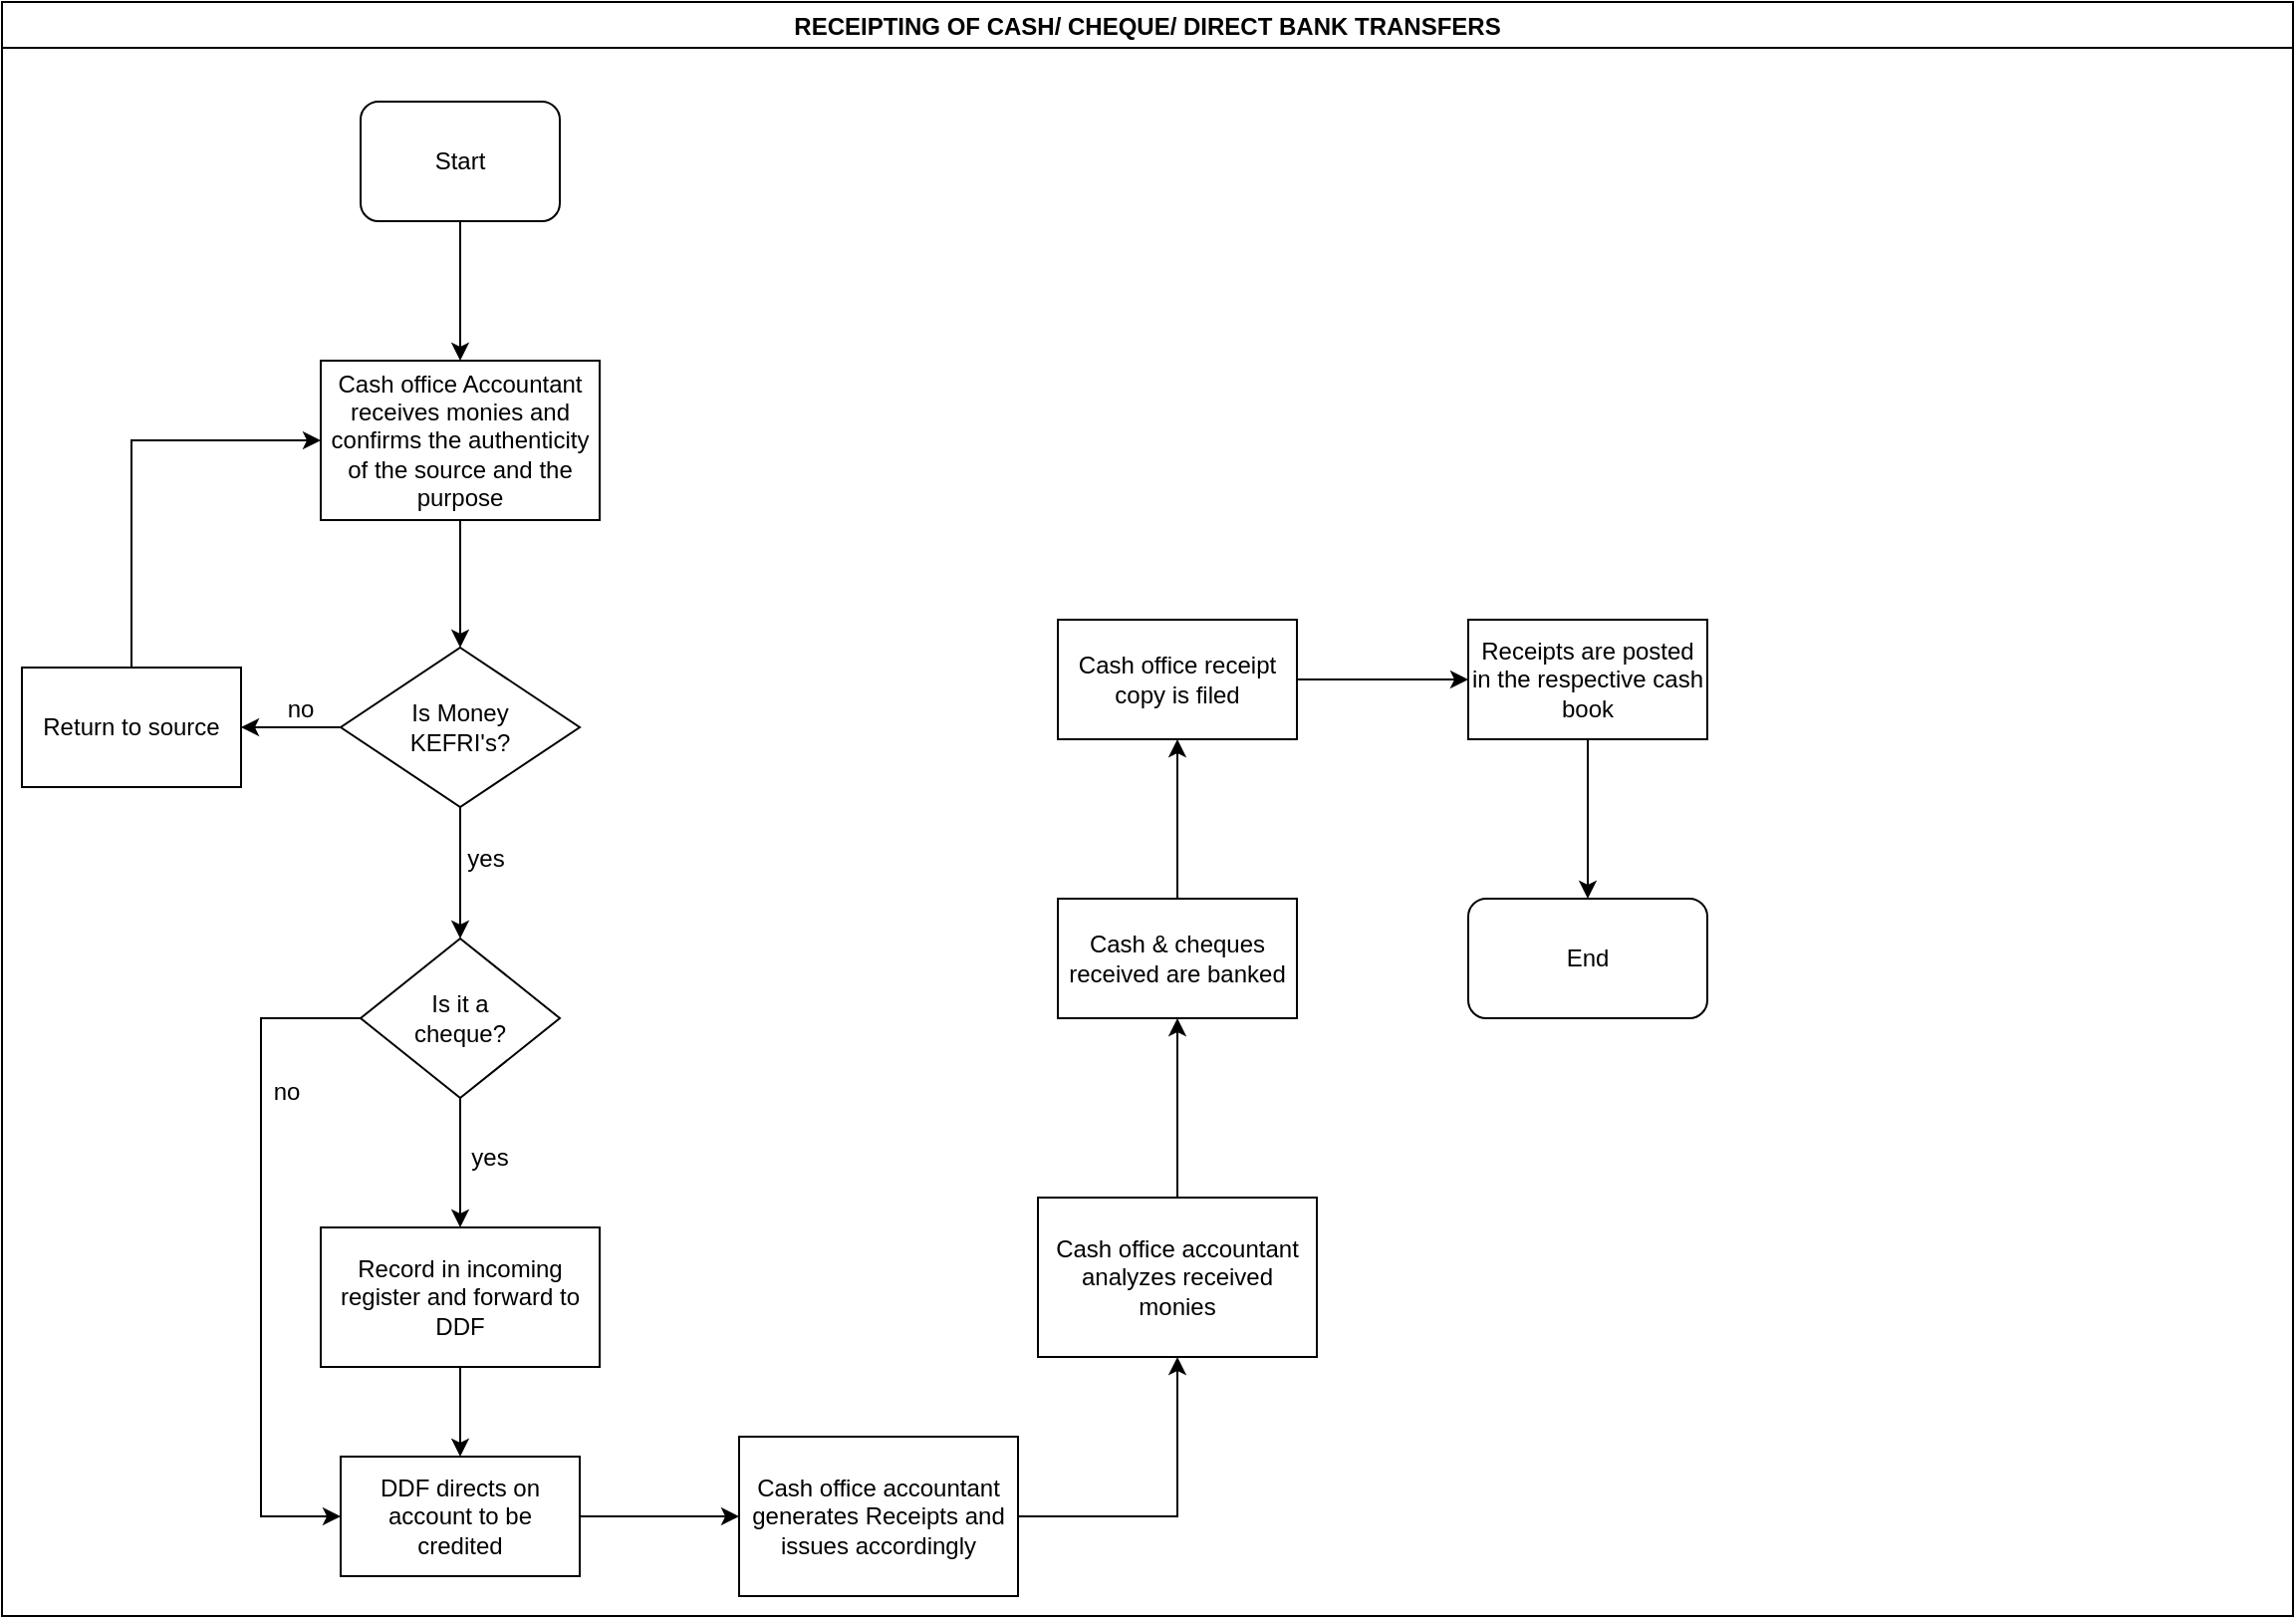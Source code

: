 <mxfile version="13.10.9" type="github">
  <diagram id="XhQwJ2qdskYso5jSBTM0" name="Page-1">
    <mxGraphModel dx="1038" dy="547" grid="1" gridSize="10" guides="1" tooltips="1" connect="1" arrows="1" fold="1" page="1" pageScale="1" pageWidth="1169" pageHeight="827" math="0" shadow="0">
      <root>
        <mxCell id="0" />
        <mxCell id="1" parent="0" />
        <mxCell id="C6VPRwYoLAlLiU8AVAww-1" value="&#xa;RECEIPTING OF CASH/ CHEQUE/ DIRECT BANK TRANSFERS&#xa;" style="swimlane;" vertex="1" parent="1">
          <mxGeometry x="10" y="10" width="1150" height="810" as="geometry" />
        </mxCell>
        <mxCell id="C6VPRwYoLAlLiU8AVAww-2" value="Start" style="rounded=1;whiteSpace=wrap;html=1;" vertex="1" parent="C6VPRwYoLAlLiU8AVAww-1">
          <mxGeometry x="180" y="50" width="100" height="60" as="geometry" />
        </mxCell>
        <mxCell id="C6VPRwYoLAlLiU8AVAww-5" value="Cash office Accountant receives monies and confirms the authenticity of the source and the purpose" style="rounded=0;whiteSpace=wrap;html=1;" vertex="1" parent="C6VPRwYoLAlLiU8AVAww-1">
          <mxGeometry x="160" y="180" width="140" height="80" as="geometry" />
        </mxCell>
        <mxCell id="C6VPRwYoLAlLiU8AVAww-4" value="" style="edgeStyle=orthogonalEdgeStyle;rounded=0;orthogonalLoop=1;jettySize=auto;html=1;entryX=0.5;entryY=0;entryDx=0;entryDy=0;" edge="1" parent="C6VPRwYoLAlLiU8AVAww-1" source="C6VPRwYoLAlLiU8AVAww-2" target="C6VPRwYoLAlLiU8AVAww-5">
          <mxGeometry relative="1" as="geometry">
            <mxPoint x="230" y="190" as="targetPoint" />
          </mxGeometry>
        </mxCell>
        <mxCell id="C6VPRwYoLAlLiU8AVAww-8" value="&lt;div&gt;Is Money &lt;br&gt;&lt;/div&gt;&lt;div&gt;KEFRI&#39;s?&lt;/div&gt;" style="rhombus;whiteSpace=wrap;html=1;" vertex="1" parent="C6VPRwYoLAlLiU8AVAww-1">
          <mxGeometry x="170" y="324" width="120" height="80" as="geometry" />
        </mxCell>
        <mxCell id="C6VPRwYoLAlLiU8AVAww-7" value="" style="edgeStyle=orthogonalEdgeStyle;rounded=0;orthogonalLoop=1;jettySize=auto;html=1;" edge="1" parent="C6VPRwYoLAlLiU8AVAww-1" source="C6VPRwYoLAlLiU8AVAww-5" target="C6VPRwYoLAlLiU8AVAww-8">
          <mxGeometry relative="1" as="geometry">
            <mxPoint x="230" y="340" as="targetPoint" />
          </mxGeometry>
        </mxCell>
        <mxCell id="C6VPRwYoLAlLiU8AVAww-12" value="Return to source" style="rounded=0;whiteSpace=wrap;html=1;" vertex="1" parent="C6VPRwYoLAlLiU8AVAww-1">
          <mxGeometry x="10" y="334" width="110" height="60" as="geometry" />
        </mxCell>
        <mxCell id="C6VPRwYoLAlLiU8AVAww-10" value="" style="edgeStyle=orthogonalEdgeStyle;rounded=0;orthogonalLoop=1;jettySize=auto;html=1;entryX=1;entryY=0.5;entryDx=0;entryDy=0;" edge="1" parent="C6VPRwYoLAlLiU8AVAww-1" source="C6VPRwYoLAlLiU8AVAww-8" target="C6VPRwYoLAlLiU8AVAww-12">
          <mxGeometry relative="1" as="geometry">
            <mxPoint x="90" y="364" as="targetPoint" />
          </mxGeometry>
        </mxCell>
        <mxCell id="C6VPRwYoLAlLiU8AVAww-13" value="no" style="text;html=1;strokeColor=none;fillColor=none;align=center;verticalAlign=middle;whiteSpace=wrap;rounded=0;" vertex="1" parent="C6VPRwYoLAlLiU8AVAww-1">
          <mxGeometry x="130" y="345" width="40" height="20" as="geometry" />
        </mxCell>
        <mxCell id="C6VPRwYoLAlLiU8AVAww-15" value="" style="edgeStyle=orthogonalEdgeStyle;rounded=0;orthogonalLoop=1;jettySize=auto;html=1;entryX=0;entryY=0.5;entryDx=0;entryDy=0;" edge="1" parent="C6VPRwYoLAlLiU8AVAww-1" source="C6VPRwYoLAlLiU8AVAww-12" target="C6VPRwYoLAlLiU8AVAww-5">
          <mxGeometry relative="1" as="geometry">
            <mxPoint x="65" y="264" as="targetPoint" />
            <Array as="points">
              <mxPoint x="65" y="220" />
            </Array>
          </mxGeometry>
        </mxCell>
        <mxCell id="C6VPRwYoLAlLiU8AVAww-16" value="&lt;div&gt;Is it a&lt;/div&gt;&lt;div&gt;cheque?&lt;/div&gt;" style="rhombus;whiteSpace=wrap;html=1;" vertex="1" parent="C6VPRwYoLAlLiU8AVAww-1">
          <mxGeometry x="180" y="470" width="100" height="80" as="geometry" />
        </mxCell>
        <mxCell id="C6VPRwYoLAlLiU8AVAww-17" value="" style="edgeStyle=orthogonalEdgeStyle;rounded=0;orthogonalLoop=1;jettySize=auto;html=1;" edge="1" parent="C6VPRwYoLAlLiU8AVAww-1" source="C6VPRwYoLAlLiU8AVAww-8" target="C6VPRwYoLAlLiU8AVAww-16">
          <mxGeometry relative="1" as="geometry" />
        </mxCell>
        <mxCell id="C6VPRwYoLAlLiU8AVAww-18" value="yes" style="text;html=1;strokeColor=none;fillColor=none;align=center;verticalAlign=middle;whiteSpace=wrap;rounded=0;" vertex="1" parent="C6VPRwYoLAlLiU8AVAww-1">
          <mxGeometry x="223" y="420" width="40" height="20" as="geometry" />
        </mxCell>
        <mxCell id="C6VPRwYoLAlLiU8AVAww-21" value="yes" style="text;html=1;strokeColor=none;fillColor=none;align=center;verticalAlign=middle;whiteSpace=wrap;rounded=0;" vertex="1" parent="C6VPRwYoLAlLiU8AVAww-1">
          <mxGeometry x="225" y="570" width="40" height="20" as="geometry" />
        </mxCell>
        <mxCell id="C6VPRwYoLAlLiU8AVAww-24" value="DDF directs on account to be credited" style="whiteSpace=wrap;html=1;" vertex="1" parent="C6VPRwYoLAlLiU8AVAww-1">
          <mxGeometry x="170" y="730" width="120" height="60" as="geometry" />
        </mxCell>
        <mxCell id="C6VPRwYoLAlLiU8AVAww-28" value="Cash office accountant analyzes received monies" style="whiteSpace=wrap;html=1;" vertex="1" parent="C6VPRwYoLAlLiU8AVAww-1">
          <mxGeometry x="520" y="600" width="140" height="80" as="geometry" />
        </mxCell>
        <mxCell id="C6VPRwYoLAlLiU8AVAww-23" value="" style="edgeStyle=orthogonalEdgeStyle;rounded=0;orthogonalLoop=1;jettySize=auto;html=1;entryX=0;entryY=0.5;entryDx=0;entryDy=0;" edge="1" parent="C6VPRwYoLAlLiU8AVAww-1" source="C6VPRwYoLAlLiU8AVAww-16" target="C6VPRwYoLAlLiU8AVAww-24">
          <mxGeometry relative="1" as="geometry">
            <mxPoint x="370" y="720" as="targetPoint" />
            <Array as="points">
              <mxPoint x="130" y="510" />
              <mxPoint x="130" y="760" />
            </Array>
          </mxGeometry>
        </mxCell>
        <mxCell id="C6VPRwYoLAlLiU8AVAww-32" value="no" style="text;html=1;strokeColor=none;fillColor=none;align=center;verticalAlign=middle;whiteSpace=wrap;rounded=0;" vertex="1" parent="C6VPRwYoLAlLiU8AVAww-1">
          <mxGeometry x="123" y="537" width="40" height="20" as="geometry" />
        </mxCell>
        <mxCell id="C6VPRwYoLAlLiU8AVAww-39" value="End" style="rounded=1;whiteSpace=wrap;html=1;" vertex="1" parent="C6VPRwYoLAlLiU8AVAww-1">
          <mxGeometry x="736" y="450" width="120" height="60" as="geometry" />
        </mxCell>
        <mxCell id="C6VPRwYoLAlLiU8AVAww-25" value="" style="edgeStyle=orthogonalEdgeStyle;rounded=0;orthogonalLoop=1;jettySize=auto;html=1;" edge="1" parent="1" source="C6VPRwYoLAlLiU8AVAww-19" target="C6VPRwYoLAlLiU8AVAww-24">
          <mxGeometry relative="1" as="geometry" />
        </mxCell>
        <mxCell id="C6VPRwYoLAlLiU8AVAww-19" value="Record in incoming register and forward to DDF" style="whiteSpace=wrap;html=1;" vertex="1" parent="1">
          <mxGeometry x="170" y="625" width="140" height="70" as="geometry" />
        </mxCell>
        <mxCell id="C6VPRwYoLAlLiU8AVAww-20" value="" style="edgeStyle=orthogonalEdgeStyle;rounded=0;orthogonalLoop=1;jettySize=auto;html=1;" edge="1" parent="1" source="C6VPRwYoLAlLiU8AVAww-16" target="C6VPRwYoLAlLiU8AVAww-19">
          <mxGeometry relative="1" as="geometry" />
        </mxCell>
        <mxCell id="C6VPRwYoLAlLiU8AVAww-29" value="" style="edgeStyle=orthogonalEdgeStyle;rounded=0;orthogonalLoop=1;jettySize=auto;html=1;" edge="1" parent="1" source="C6VPRwYoLAlLiU8AVAww-26" target="C6VPRwYoLAlLiU8AVAww-28">
          <mxGeometry relative="1" as="geometry" />
        </mxCell>
        <mxCell id="C6VPRwYoLAlLiU8AVAww-26" value="Cash office accountant generates Receipts and issues accordingly" style="whiteSpace=wrap;html=1;" vertex="1" parent="1">
          <mxGeometry x="380" y="730" width="140" height="80" as="geometry" />
        </mxCell>
        <mxCell id="C6VPRwYoLAlLiU8AVAww-27" value="" style="edgeStyle=orthogonalEdgeStyle;rounded=0;orthogonalLoop=1;jettySize=auto;html=1;" edge="1" parent="1" source="C6VPRwYoLAlLiU8AVAww-24" target="C6VPRwYoLAlLiU8AVAww-26">
          <mxGeometry relative="1" as="geometry" />
        </mxCell>
        <mxCell id="C6VPRwYoLAlLiU8AVAww-34" value="" style="edgeStyle=orthogonalEdgeStyle;rounded=0;orthogonalLoop=1;jettySize=auto;html=1;" edge="1" parent="1" source="C6VPRwYoLAlLiU8AVAww-30" target="C6VPRwYoLAlLiU8AVAww-33">
          <mxGeometry relative="1" as="geometry" />
        </mxCell>
        <mxCell id="C6VPRwYoLAlLiU8AVAww-30" value="Cash &amp;amp; cheques received are banked" style="whiteSpace=wrap;html=1;" vertex="1" parent="1">
          <mxGeometry x="540" y="460" width="120" height="60" as="geometry" />
        </mxCell>
        <mxCell id="C6VPRwYoLAlLiU8AVAww-31" value="" style="edgeStyle=orthogonalEdgeStyle;rounded=0;orthogonalLoop=1;jettySize=auto;html=1;" edge="1" parent="1" source="C6VPRwYoLAlLiU8AVAww-28" target="C6VPRwYoLAlLiU8AVAww-30">
          <mxGeometry relative="1" as="geometry" />
        </mxCell>
        <mxCell id="C6VPRwYoLAlLiU8AVAww-36" value="" style="edgeStyle=orthogonalEdgeStyle;rounded=0;orthogonalLoop=1;jettySize=auto;html=1;" edge="1" parent="1" source="C6VPRwYoLAlLiU8AVAww-33" target="C6VPRwYoLAlLiU8AVAww-35">
          <mxGeometry relative="1" as="geometry" />
        </mxCell>
        <mxCell id="C6VPRwYoLAlLiU8AVAww-33" value="Cash office receipt copy is filed" style="whiteSpace=wrap;html=1;" vertex="1" parent="1">
          <mxGeometry x="540" y="320" width="120" height="60" as="geometry" />
        </mxCell>
        <mxCell id="C6VPRwYoLAlLiU8AVAww-38" value="" style="edgeStyle=orthogonalEdgeStyle;rounded=0;orthogonalLoop=1;jettySize=auto;html=1;entryX=0.5;entryY=0;entryDx=0;entryDy=0;" edge="1" parent="1" source="C6VPRwYoLAlLiU8AVAww-35" target="C6VPRwYoLAlLiU8AVAww-39">
          <mxGeometry relative="1" as="geometry">
            <mxPoint x="806" y="460" as="targetPoint" />
          </mxGeometry>
        </mxCell>
        <mxCell id="C6VPRwYoLAlLiU8AVAww-35" value="Receipts are posted in the respective cash book" style="whiteSpace=wrap;html=1;" vertex="1" parent="1">
          <mxGeometry x="746" y="320" width="120" height="60" as="geometry" />
        </mxCell>
      </root>
    </mxGraphModel>
  </diagram>
</mxfile>
